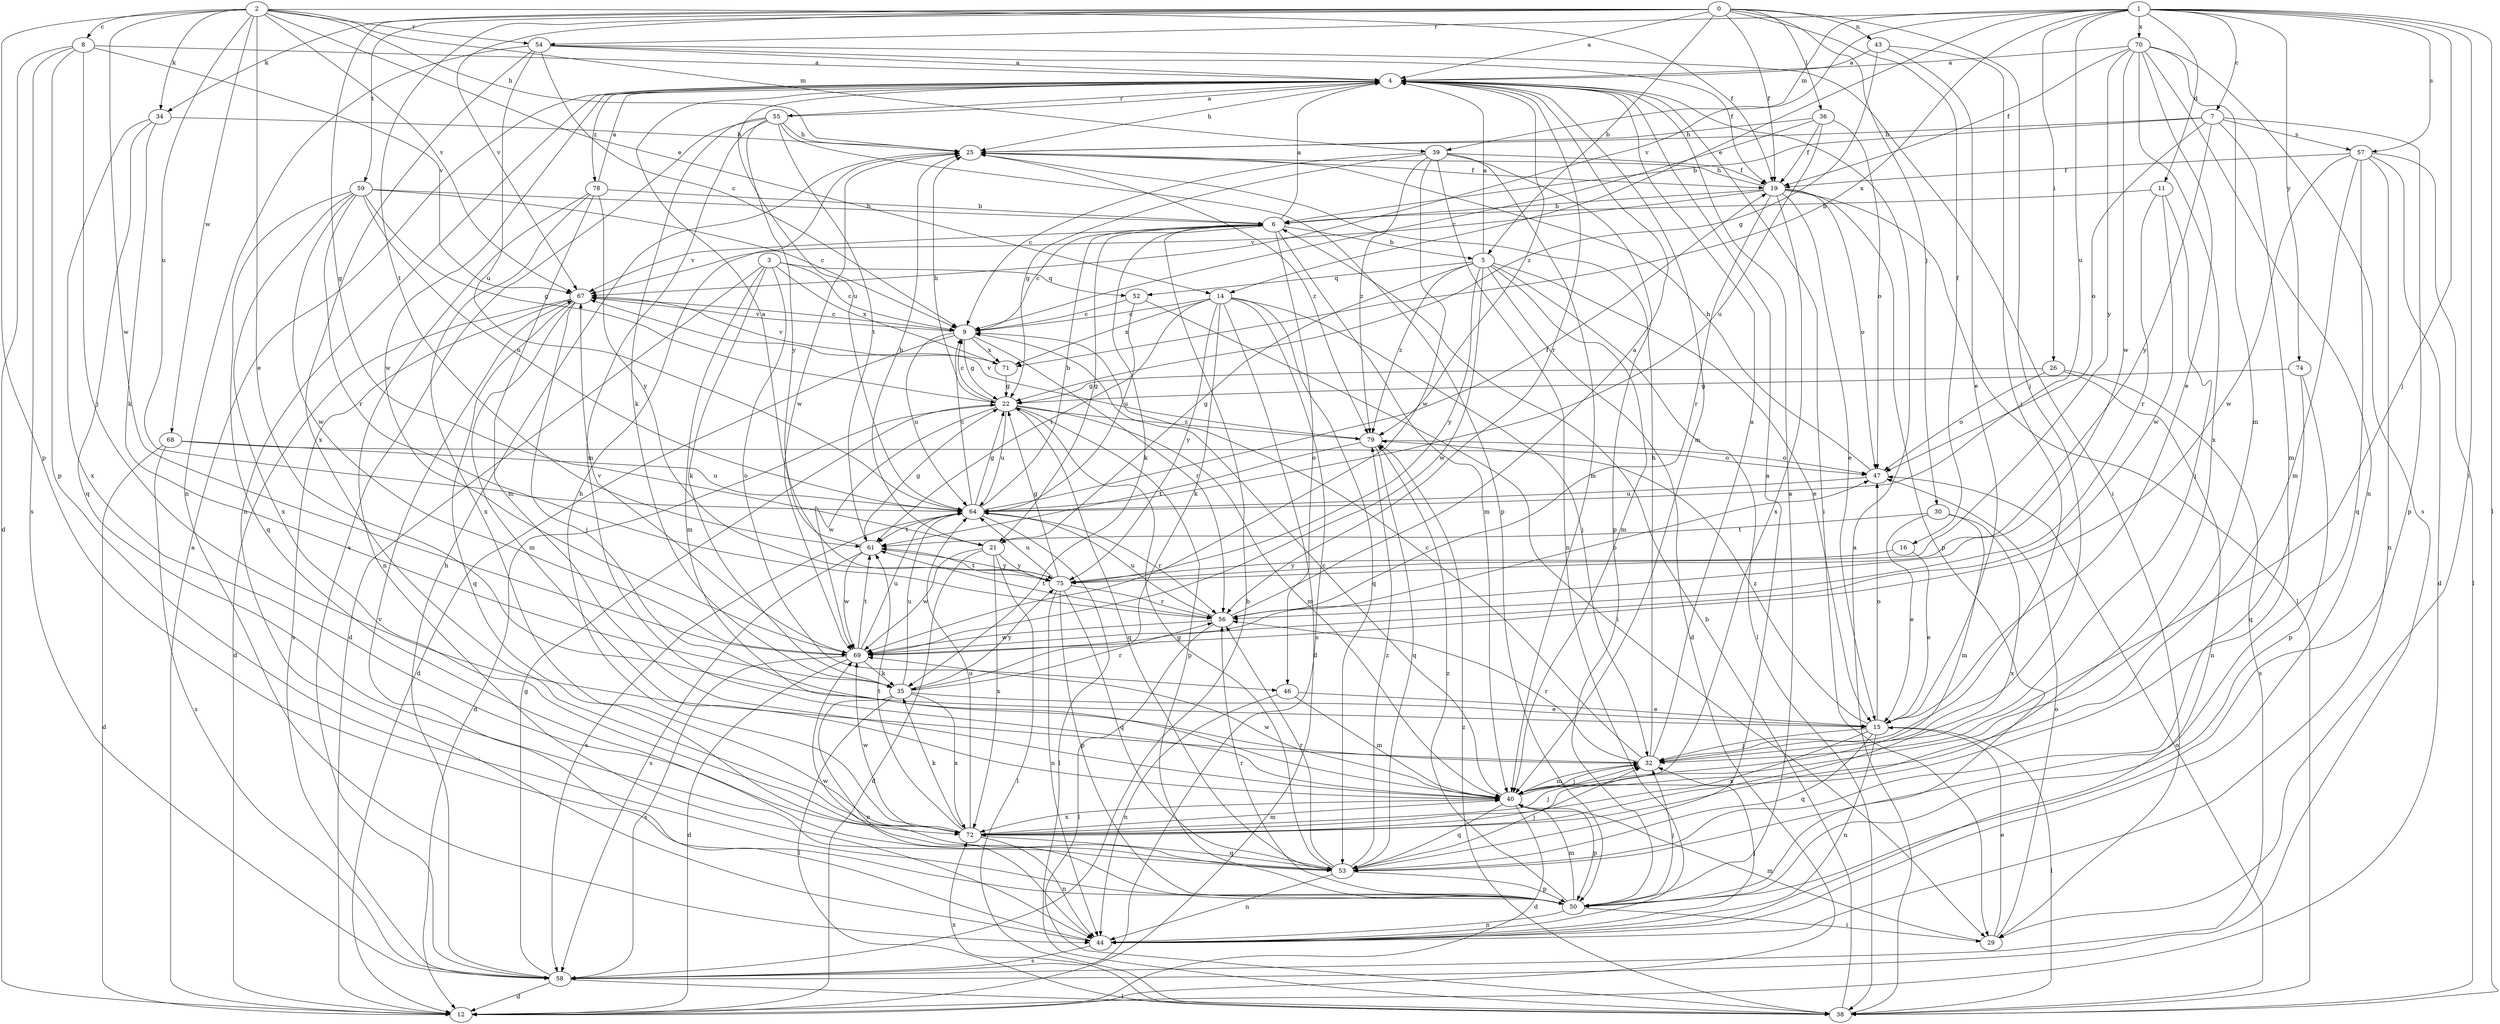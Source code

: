 strict digraph  {
0;
1;
2;
3;
4;
5;
6;
7;
8;
9;
11;
12;
14;
15;
16;
19;
21;
22;
25;
26;
29;
30;
32;
34;
35;
36;
38;
39;
40;
43;
44;
46;
47;
50;
52;
53;
54;
55;
56;
57;
58;
59;
61;
64;
67;
68;
69;
70;
71;
72;
74;
75;
78;
79;
0 -> 4  [label=a];
0 -> 5  [label=b];
0 -> 16  [label=f];
0 -> 19  [label=f];
0 -> 21  [label=g];
0 -> 30  [label=j];
0 -> 32  [label=j];
0 -> 34  [label=k];
0 -> 36  [label=l];
0 -> 43  [label=n];
0 -> 59  [label=t];
0 -> 61  [label=t];
0 -> 67  [label=v];
1 -> 7  [label=c];
1 -> 11  [label=d];
1 -> 14  [label=e];
1 -> 26  [label=i];
1 -> 29  [label=i];
1 -> 32  [label=j];
1 -> 38  [label=l];
1 -> 39  [label=m];
1 -> 54  [label=r];
1 -> 57  [label=s];
1 -> 64  [label=u];
1 -> 67  [label=v];
1 -> 70  [label=x];
1 -> 71  [label=x];
1 -> 74  [label=y];
2 -> 8  [label=c];
2 -> 14  [label=e];
2 -> 15  [label=e];
2 -> 19  [label=f];
2 -> 25  [label=h];
2 -> 34  [label=k];
2 -> 39  [label=m];
2 -> 50  [label=p];
2 -> 54  [label=r];
2 -> 64  [label=u];
2 -> 67  [label=v];
2 -> 68  [label=w];
2 -> 69  [label=w];
3 -> 9  [label=c];
3 -> 12  [label=d];
3 -> 35  [label=k];
3 -> 40  [label=m];
3 -> 46  [label=o];
3 -> 52  [label=q];
3 -> 71  [label=x];
4 -> 25  [label=h];
4 -> 29  [label=i];
4 -> 40  [label=m];
4 -> 44  [label=n];
4 -> 55  [label=r];
4 -> 56  [label=r];
4 -> 64  [label=u];
4 -> 69  [label=w];
4 -> 78  [label=z];
4 -> 79  [label=z];
5 -> 4  [label=a];
5 -> 12  [label=d];
5 -> 15  [label=e];
5 -> 21  [label=g];
5 -> 38  [label=l];
5 -> 40  [label=m];
5 -> 52  [label=q];
5 -> 69  [label=w];
5 -> 75  [label=y];
5 -> 79  [label=z];
6 -> 4  [label=a];
6 -> 5  [label=b];
6 -> 9  [label=c];
6 -> 21  [label=g];
6 -> 35  [label=k];
6 -> 40  [label=m];
6 -> 46  [label=o];
6 -> 67  [label=v];
7 -> 6  [label=b];
7 -> 25  [label=h];
7 -> 40  [label=m];
7 -> 47  [label=o];
7 -> 50  [label=p];
7 -> 57  [label=s];
7 -> 75  [label=y];
8 -> 4  [label=a];
8 -> 12  [label=d];
8 -> 32  [label=j];
8 -> 50  [label=p];
8 -> 58  [label=s];
8 -> 67  [label=v];
9 -> 12  [label=d];
9 -> 22  [label=g];
9 -> 56  [label=r];
9 -> 64  [label=u];
9 -> 67  [label=v];
9 -> 71  [label=x];
11 -> 6  [label=b];
11 -> 32  [label=j];
11 -> 56  [label=r];
11 -> 69  [label=w];
12 -> 4  [label=a];
14 -> 9  [label=c];
14 -> 12  [label=d];
14 -> 32  [label=j];
14 -> 35  [label=k];
14 -> 53  [label=q];
14 -> 58  [label=s];
14 -> 61  [label=t];
14 -> 71  [label=x];
14 -> 75  [label=y];
15 -> 32  [label=j];
15 -> 38  [label=l];
15 -> 44  [label=n];
15 -> 47  [label=o];
15 -> 53  [label=q];
15 -> 72  [label=x];
15 -> 79  [label=z];
16 -> 15  [label=e];
16 -> 75  [label=y];
19 -> 6  [label=b];
19 -> 15  [label=e];
19 -> 25  [label=h];
19 -> 38  [label=l];
19 -> 47  [label=o];
19 -> 50  [label=p];
19 -> 56  [label=r];
19 -> 67  [label=v];
19 -> 72  [label=x];
21 -> 12  [label=d];
21 -> 25  [label=h];
21 -> 38  [label=l];
21 -> 69  [label=w];
21 -> 72  [label=x];
21 -> 75  [label=y];
22 -> 9  [label=c];
22 -> 12  [label=d];
22 -> 25  [label=h];
22 -> 40  [label=m];
22 -> 50  [label=p];
22 -> 53  [label=q];
22 -> 64  [label=u];
22 -> 69  [label=w];
22 -> 79  [label=z];
25 -> 19  [label=f];
25 -> 69  [label=w];
25 -> 79  [label=z];
26 -> 22  [label=g];
26 -> 44  [label=n];
26 -> 47  [label=o];
26 -> 58  [label=s];
29 -> 15  [label=e];
29 -> 40  [label=m];
29 -> 47  [label=o];
30 -> 15  [label=e];
30 -> 40  [label=m];
30 -> 61  [label=t];
30 -> 72  [label=x];
32 -> 4  [label=a];
32 -> 9  [label=c];
32 -> 25  [label=h];
32 -> 40  [label=m];
32 -> 56  [label=r];
34 -> 25  [label=h];
34 -> 35  [label=k];
34 -> 53  [label=q];
34 -> 72  [label=x];
35 -> 15  [label=e];
35 -> 38  [label=l];
35 -> 44  [label=n];
35 -> 56  [label=r];
35 -> 64  [label=u];
35 -> 72  [label=x];
35 -> 75  [label=y];
36 -> 9  [label=c];
36 -> 19  [label=f];
36 -> 25  [label=h];
36 -> 47  [label=o];
36 -> 64  [label=u];
38 -> 4  [label=a];
38 -> 6  [label=b];
38 -> 47  [label=o];
38 -> 72  [label=x];
38 -> 79  [label=z];
39 -> 9  [label=c];
39 -> 19  [label=f];
39 -> 22  [label=g];
39 -> 40  [label=m];
39 -> 44  [label=n];
39 -> 50  [label=p];
39 -> 69  [label=w];
39 -> 79  [label=z];
40 -> 9  [label=c];
40 -> 12  [label=d];
40 -> 32  [label=j];
40 -> 50  [label=p];
40 -> 53  [label=q];
40 -> 69  [label=w];
40 -> 72  [label=x];
43 -> 4  [label=a];
43 -> 15  [label=e];
43 -> 22  [label=g];
43 -> 32  [label=j];
44 -> 32  [label=j];
44 -> 58  [label=s];
44 -> 67  [label=v];
46 -> 15  [label=e];
46 -> 40  [label=m];
46 -> 44  [label=n];
47 -> 25  [label=h];
47 -> 64  [label=u];
50 -> 4  [label=a];
50 -> 29  [label=i];
50 -> 32  [label=j];
50 -> 40  [label=m];
50 -> 44  [label=n];
50 -> 56  [label=r];
50 -> 69  [label=w];
50 -> 79  [label=z];
52 -> 9  [label=c];
52 -> 29  [label=i];
52 -> 64  [label=u];
53 -> 4  [label=a];
53 -> 22  [label=g];
53 -> 32  [label=j];
53 -> 44  [label=n];
53 -> 50  [label=p];
53 -> 56  [label=r];
53 -> 79  [label=z];
54 -> 4  [label=a];
54 -> 9  [label=c];
54 -> 19  [label=f];
54 -> 29  [label=i];
54 -> 44  [label=n];
54 -> 64  [label=u];
54 -> 72  [label=x];
55 -> 4  [label=a];
55 -> 25  [label=h];
55 -> 35  [label=k];
55 -> 40  [label=m];
55 -> 50  [label=p];
55 -> 58  [label=s];
55 -> 61  [label=t];
55 -> 75  [label=y];
56 -> 4  [label=a];
56 -> 38  [label=l];
56 -> 47  [label=o];
56 -> 61  [label=t];
56 -> 64  [label=u];
56 -> 69  [label=w];
57 -> 12  [label=d];
57 -> 19  [label=f];
57 -> 38  [label=l];
57 -> 40  [label=m];
57 -> 44  [label=n];
57 -> 53  [label=q];
57 -> 69  [label=w];
58 -> 6  [label=b];
58 -> 12  [label=d];
58 -> 22  [label=g];
58 -> 25  [label=h];
58 -> 38  [label=l];
59 -> 6  [label=b];
59 -> 9  [label=c];
59 -> 22  [label=g];
59 -> 53  [label=q];
59 -> 56  [label=r];
59 -> 64  [label=u];
59 -> 69  [label=w];
59 -> 72  [label=x];
61 -> 4  [label=a];
61 -> 22  [label=g];
61 -> 58  [label=s];
61 -> 69  [label=w];
61 -> 75  [label=y];
64 -> 6  [label=b];
64 -> 9  [label=c];
64 -> 19  [label=f];
64 -> 22  [label=g];
64 -> 38  [label=l];
64 -> 56  [label=r];
64 -> 58  [label=s];
64 -> 61  [label=t];
67 -> 9  [label=c];
67 -> 12  [label=d];
67 -> 32  [label=j];
67 -> 40  [label=m];
67 -> 53  [label=q];
67 -> 58  [label=s];
68 -> 12  [label=d];
68 -> 47  [label=o];
68 -> 58  [label=s];
68 -> 64  [label=u];
69 -> 12  [label=d];
69 -> 35  [label=k];
69 -> 58  [label=s];
69 -> 61  [label=t];
69 -> 64  [label=u];
69 -> 67  [label=v];
70 -> 4  [label=a];
70 -> 15  [label=e];
70 -> 19  [label=f];
70 -> 40  [label=m];
70 -> 44  [label=n];
70 -> 58  [label=s];
70 -> 69  [label=w];
70 -> 72  [label=x];
70 -> 75  [label=y];
71 -> 22  [label=g];
71 -> 67  [label=v];
72 -> 25  [label=h];
72 -> 32  [label=j];
72 -> 35  [label=k];
72 -> 40  [label=m];
72 -> 44  [label=n];
72 -> 53  [label=q];
72 -> 61  [label=t];
72 -> 64  [label=u];
72 -> 69  [label=w];
74 -> 22  [label=g];
74 -> 50  [label=p];
74 -> 53  [label=q];
75 -> 22  [label=g];
75 -> 44  [label=n];
75 -> 50  [label=p];
75 -> 53  [label=q];
75 -> 56  [label=r];
75 -> 61  [label=t];
75 -> 64  [label=u];
78 -> 4  [label=a];
78 -> 6  [label=b];
78 -> 40  [label=m];
78 -> 44  [label=n];
78 -> 72  [label=x];
78 -> 75  [label=y];
79 -> 47  [label=o];
79 -> 53  [label=q];
79 -> 61  [label=t];
79 -> 67  [label=v];
}
